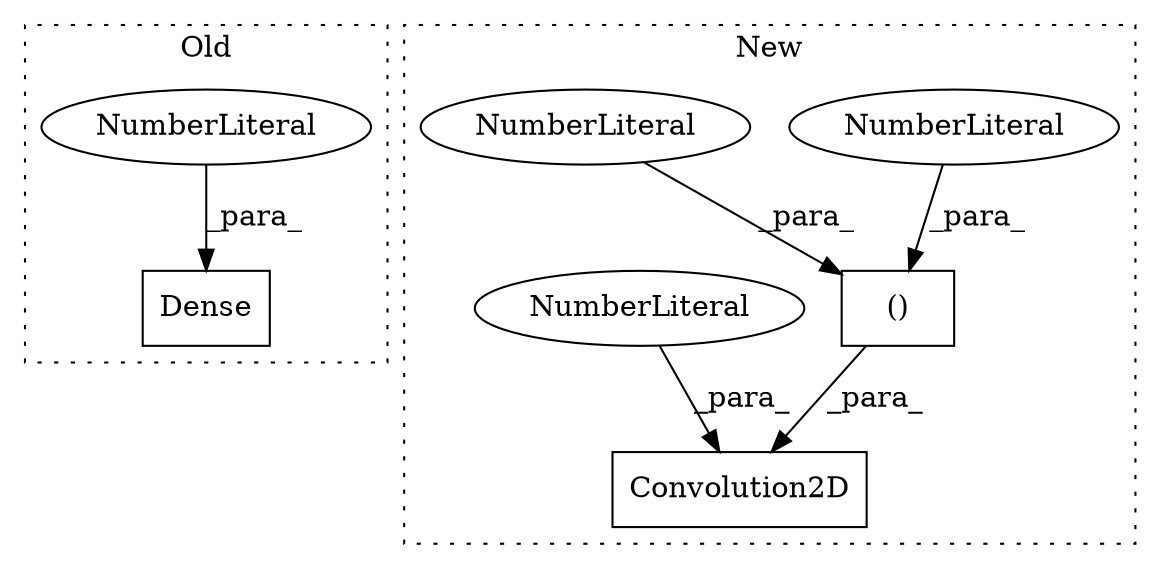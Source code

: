 digraph G {
subgraph cluster0 {
1 [label="Dense" a="32" s="1280,1290" l="6,1" shape="box"];
5 [label="NumberLiteral" a="34" s="1286" l="4" shape="ellipse"];
label = "Old";
style="dotted";
}
subgraph cluster1 {
2 [label="Convolution2D" a="32" s="1006,1051" l="14,1" shape="box"];
3 [label="()" a="106" s="1028" l="15" shape="box"];
4 [label="NumberLiteral" a="34" s="1042" l="1" shape="ellipse"];
6 [label="NumberLiteral" a="34" s="1028" l="1" shape="ellipse"];
7 [label="NumberLiteral" a="34" s="1020" l="2" shape="ellipse"];
label = "New";
style="dotted";
}
3 -> 2 [label="_para_"];
4 -> 3 [label="_para_"];
5 -> 1 [label="_para_"];
6 -> 3 [label="_para_"];
7 -> 2 [label="_para_"];
}